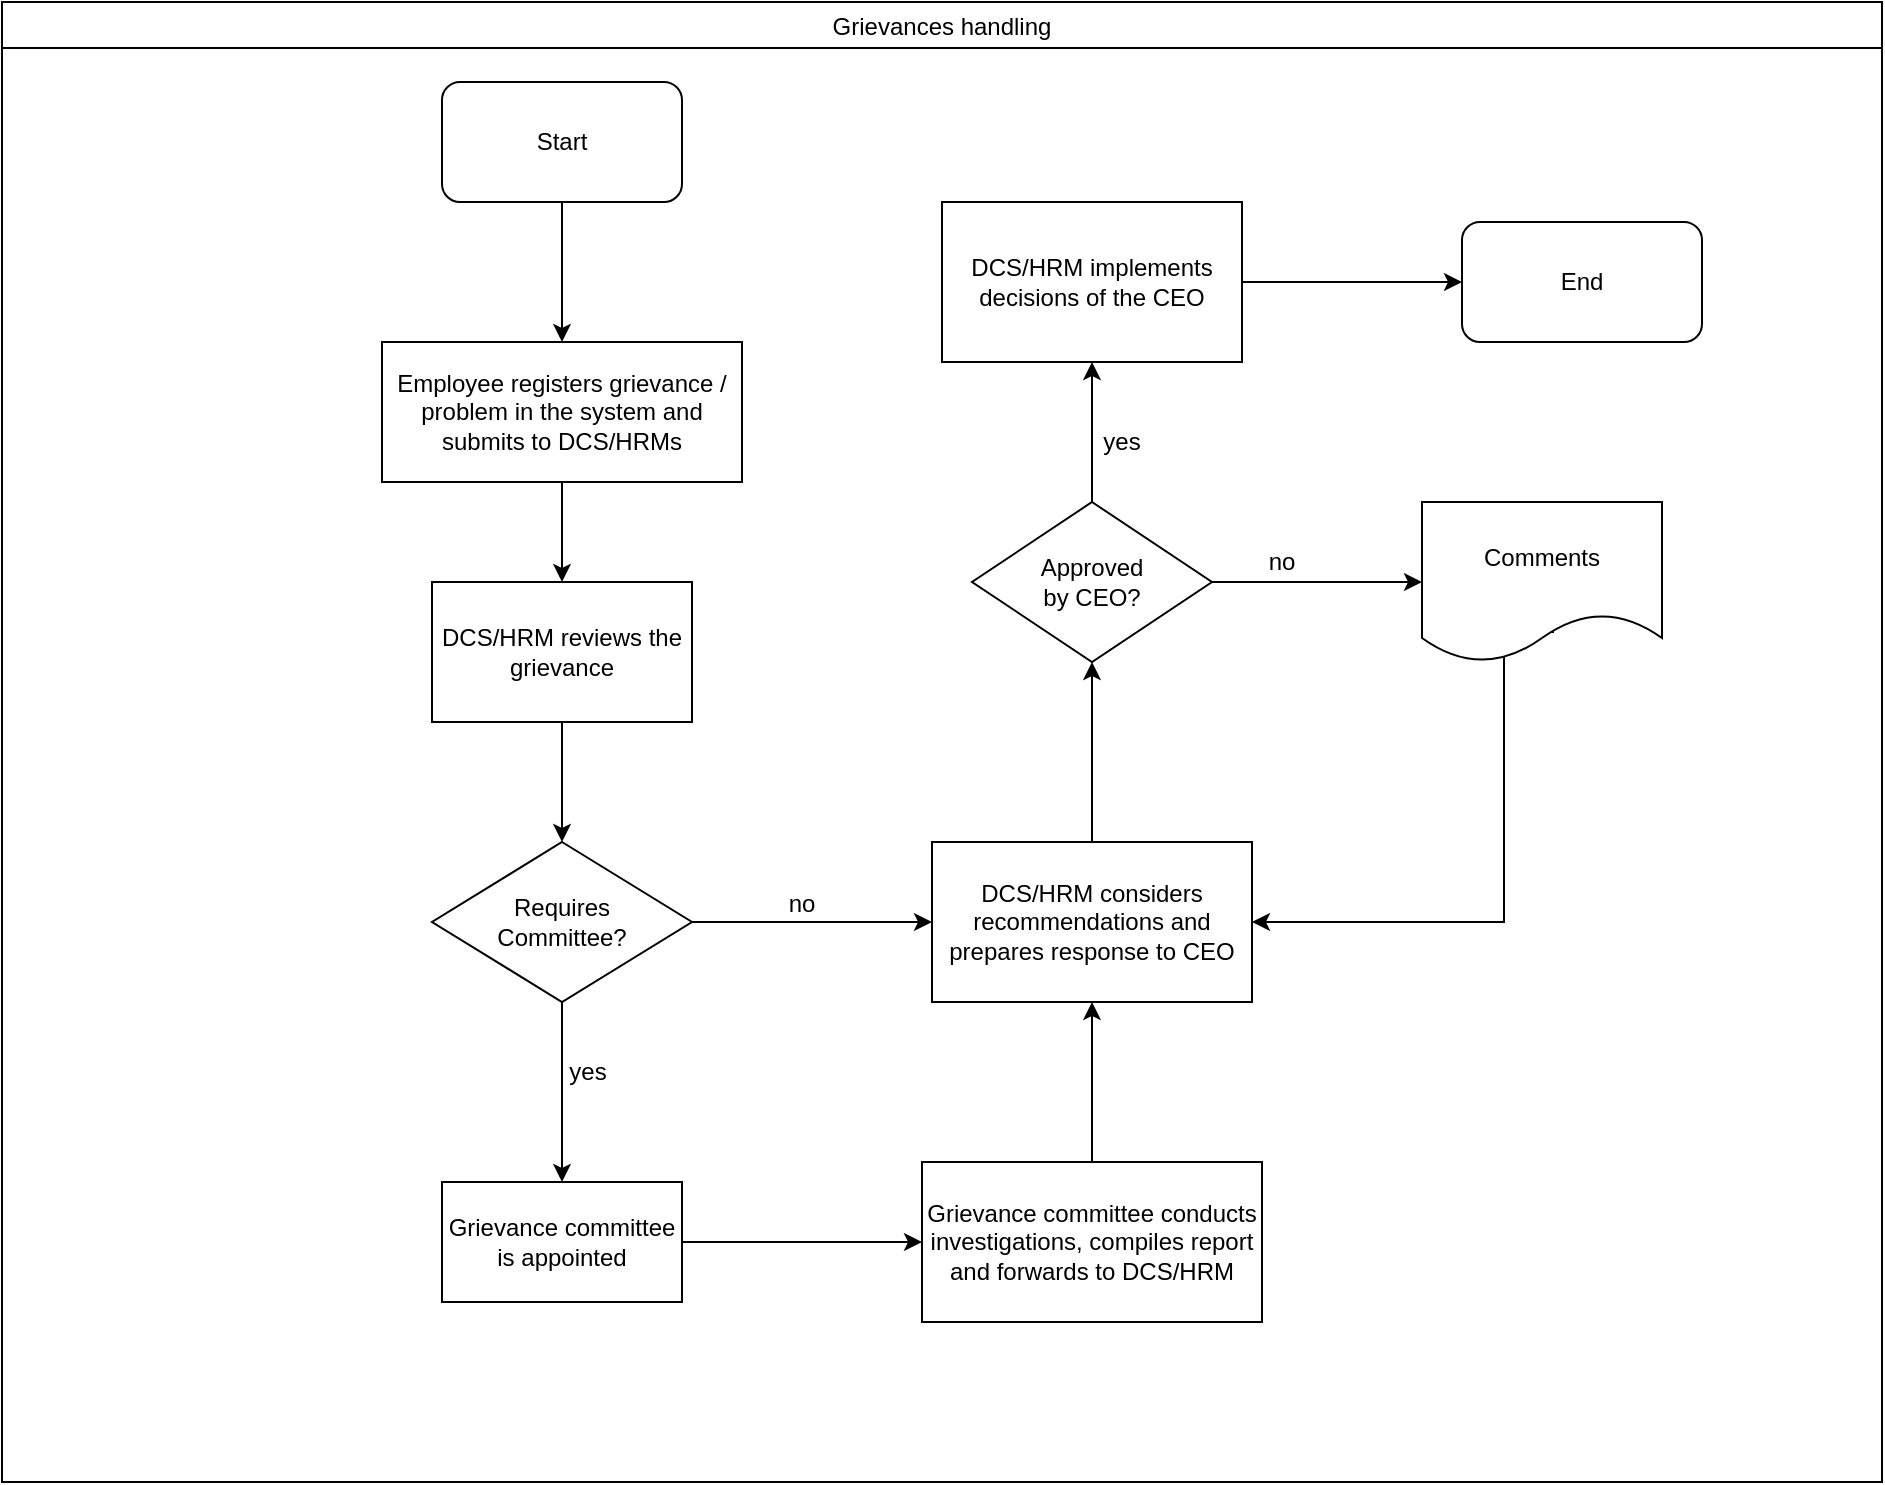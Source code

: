 <mxfile version="14.9.3" type="github">
  <diagram id="RBxbnGtT7s4qhol64Fa-" name="Page-1">
    <mxGraphModel dx="1038" dy="508" grid="1" gridSize="10" guides="1" tooltips="1" connect="1" arrows="1" fold="1" page="1" pageScale="1" pageWidth="1169" pageHeight="827" math="0" shadow="0">
      <root>
        <mxCell id="0" />
        <mxCell id="1" parent="0" />
        <mxCell id="Du5uzGh4PVikDXq3MupA-1" value="Grievances handling" style="swimlane;fontStyle=0" vertex="1" parent="1">
          <mxGeometry x="10" y="10" width="940" height="740" as="geometry" />
        </mxCell>
        <mxCell id="Du5uzGh4PVikDXq3MupA-2" value="Start" style="rounded=1;whiteSpace=wrap;html=1;" vertex="1" parent="Du5uzGh4PVikDXq3MupA-1">
          <mxGeometry x="220" y="40" width="120" height="60" as="geometry" />
        </mxCell>
        <mxCell id="Du5uzGh4PVikDXq3MupA-7" value="" style="edgeStyle=orthogonalEdgeStyle;rounded=0;orthogonalLoop=1;jettySize=auto;html=1;" edge="1" parent="Du5uzGh4PVikDXq3MupA-1" source="Du5uzGh4PVikDXq3MupA-5" target="Du5uzGh4PVikDXq3MupA-6">
          <mxGeometry relative="1" as="geometry" />
        </mxCell>
        <mxCell id="Du5uzGh4PVikDXq3MupA-5" value="&lt;span lang=&quot;EN-GB&quot;&gt;Employee registers grievance / problem in the system and submits to DCS/HRMs&lt;/span&gt;" style="rounded=0;whiteSpace=wrap;html=1;" vertex="1" parent="Du5uzGh4PVikDXq3MupA-1">
          <mxGeometry x="190" y="170" width="180" height="70" as="geometry" />
        </mxCell>
        <mxCell id="Du5uzGh4PVikDXq3MupA-4" value="" style="edgeStyle=orthogonalEdgeStyle;rounded=0;orthogonalLoop=1;jettySize=auto;html=1;" edge="1" parent="Du5uzGh4PVikDXq3MupA-1" source="Du5uzGh4PVikDXq3MupA-2" target="Du5uzGh4PVikDXq3MupA-5">
          <mxGeometry relative="1" as="geometry">
            <mxPoint x="280" y="180" as="targetPoint" />
          </mxGeometry>
        </mxCell>
        <mxCell id="Du5uzGh4PVikDXq3MupA-9" value="" style="edgeStyle=orthogonalEdgeStyle;rounded=0;orthogonalLoop=1;jettySize=auto;html=1;" edge="1" parent="Du5uzGh4PVikDXq3MupA-1" source="Du5uzGh4PVikDXq3MupA-6" target="Du5uzGh4PVikDXq3MupA-8">
          <mxGeometry relative="1" as="geometry" />
        </mxCell>
        <mxCell id="Du5uzGh4PVikDXq3MupA-6" value="&lt;span lang=&quot;EN-GB&quot;&gt;DCS/HRM reviews the grievance &lt;br&gt;&lt;/span&gt;" style="whiteSpace=wrap;html=1;rounded=0;" vertex="1" parent="Du5uzGh4PVikDXq3MupA-1">
          <mxGeometry x="215" y="290" width="130" height="70" as="geometry" />
        </mxCell>
        <mxCell id="Du5uzGh4PVikDXq3MupA-11" value="" style="edgeStyle=orthogonalEdgeStyle;rounded=0;orthogonalLoop=1;jettySize=auto;html=1;" edge="1" parent="Du5uzGh4PVikDXq3MupA-1" source="Du5uzGh4PVikDXq3MupA-8" target="Du5uzGh4PVikDXq3MupA-10">
          <mxGeometry relative="1" as="geometry" />
        </mxCell>
        <mxCell id="Du5uzGh4PVikDXq3MupA-31" value="" style="edgeStyle=orthogonalEdgeStyle;rounded=0;orthogonalLoop=1;jettySize=auto;html=1;" edge="1" parent="Du5uzGh4PVikDXq3MupA-1" source="Du5uzGh4PVikDXq3MupA-8" target="Du5uzGh4PVikDXq3MupA-16">
          <mxGeometry relative="1" as="geometry" />
        </mxCell>
        <mxCell id="Du5uzGh4PVikDXq3MupA-8" value="&lt;div&gt;Requires&lt;/div&gt;&lt;div&gt;Committee?&lt;br&gt;&lt;/div&gt;" style="rhombus;whiteSpace=wrap;html=1;rounded=0;" vertex="1" parent="Du5uzGh4PVikDXq3MupA-1">
          <mxGeometry x="215" y="420" width="130" height="80" as="geometry" />
        </mxCell>
        <mxCell id="Du5uzGh4PVikDXq3MupA-15" value="" style="edgeStyle=orthogonalEdgeStyle;rounded=0;orthogonalLoop=1;jettySize=auto;html=1;" edge="1" parent="Du5uzGh4PVikDXq3MupA-1" source="Du5uzGh4PVikDXq3MupA-10" target="Du5uzGh4PVikDXq3MupA-14">
          <mxGeometry relative="1" as="geometry" />
        </mxCell>
        <mxCell id="Du5uzGh4PVikDXq3MupA-10" value="Grievance committee is appointed" style="whiteSpace=wrap;html=1;rounded=0;" vertex="1" parent="Du5uzGh4PVikDXq3MupA-1">
          <mxGeometry x="220" y="590" width="120" height="60" as="geometry" />
        </mxCell>
        <mxCell id="Du5uzGh4PVikDXq3MupA-12" value="yes" style="text;html=1;strokeColor=none;fillColor=none;align=center;verticalAlign=middle;whiteSpace=wrap;rounded=0;" vertex="1" parent="Du5uzGh4PVikDXq3MupA-1">
          <mxGeometry x="273" y="525" width="40" height="20" as="geometry" />
        </mxCell>
        <mxCell id="Du5uzGh4PVikDXq3MupA-17" value="" style="edgeStyle=orthogonalEdgeStyle;rounded=0;orthogonalLoop=1;jettySize=auto;html=1;" edge="1" parent="Du5uzGh4PVikDXq3MupA-1" source="Du5uzGh4PVikDXq3MupA-14" target="Du5uzGh4PVikDXq3MupA-16">
          <mxGeometry relative="1" as="geometry" />
        </mxCell>
        <mxCell id="Du5uzGh4PVikDXq3MupA-14" value="&lt;span lang=&quot;EN-GB&quot;&gt;Grievance committee conducts investigations, compiles report and forwards to DCS/HRM&lt;/span&gt;" style="rounded=0;whiteSpace=wrap;html=1;" vertex="1" parent="Du5uzGh4PVikDXq3MupA-1">
          <mxGeometry x="460" y="580" width="170" height="80" as="geometry" />
        </mxCell>
        <mxCell id="Du5uzGh4PVikDXq3MupA-19" value="" style="edgeStyle=orthogonalEdgeStyle;rounded=0;orthogonalLoop=1;jettySize=auto;html=1;" edge="1" parent="Du5uzGh4PVikDXq3MupA-1" source="Du5uzGh4PVikDXq3MupA-16" target="Du5uzGh4PVikDXq3MupA-18">
          <mxGeometry relative="1" as="geometry" />
        </mxCell>
        <mxCell id="Du5uzGh4PVikDXq3MupA-16" value="&lt;span lang=&quot;EN-GB&quot;&gt;DCS/HRM considers recommendations and prepares response to CEO&lt;/span&gt;" style="whiteSpace=wrap;html=1;rounded=0;" vertex="1" parent="Du5uzGh4PVikDXq3MupA-1">
          <mxGeometry x="465" y="420" width="160" height="80" as="geometry" />
        </mxCell>
        <mxCell id="Du5uzGh4PVikDXq3MupA-21" value="" style="edgeStyle=orthogonalEdgeStyle;rounded=0;orthogonalLoop=1;jettySize=auto;html=1;" edge="1" parent="Du5uzGh4PVikDXq3MupA-1" source="Du5uzGh4PVikDXq3MupA-18" target="Du5uzGh4PVikDXq3MupA-20">
          <mxGeometry relative="1" as="geometry" />
        </mxCell>
        <mxCell id="Du5uzGh4PVikDXq3MupA-26" value="" style="edgeStyle=orthogonalEdgeStyle;rounded=0;orthogonalLoop=1;jettySize=auto;html=1;" edge="1" parent="Du5uzGh4PVikDXq3MupA-1" source="Du5uzGh4PVikDXq3MupA-18" target="Du5uzGh4PVikDXq3MupA-25">
          <mxGeometry relative="1" as="geometry" />
        </mxCell>
        <mxCell id="Du5uzGh4PVikDXq3MupA-18" value="&lt;div&gt;Approved &lt;br&gt;&lt;/div&gt;&lt;div&gt;by CEO?&lt;/div&gt;" style="rhombus;whiteSpace=wrap;html=1;rounded=0;" vertex="1" parent="Du5uzGh4PVikDXq3MupA-1">
          <mxGeometry x="485" y="250" width="120" height="80" as="geometry" />
        </mxCell>
        <mxCell id="Du5uzGh4PVikDXq3MupA-23" value="" style="edgeStyle=orthogonalEdgeStyle;rounded=0;orthogonalLoop=1;jettySize=auto;html=1;entryX=1;entryY=0.5;entryDx=0;entryDy=0;exitX=0.55;exitY=0.813;exitDx=0;exitDy=0;exitPerimeter=0;" edge="1" parent="Du5uzGh4PVikDXq3MupA-1" source="Du5uzGh4PVikDXq3MupA-20" target="Du5uzGh4PVikDXq3MupA-16">
          <mxGeometry relative="1" as="geometry">
            <mxPoint x="745" y="420" as="targetPoint" />
            <Array as="points">
              <mxPoint x="751" y="460" />
            </Array>
          </mxGeometry>
        </mxCell>
        <mxCell id="Du5uzGh4PVikDXq3MupA-20" value="Comments" style="shape=document;whiteSpace=wrap;html=1;boundedLbl=1;rounded=0;" vertex="1" parent="Du5uzGh4PVikDXq3MupA-1">
          <mxGeometry x="710" y="250" width="120" height="80" as="geometry" />
        </mxCell>
        <mxCell id="Du5uzGh4PVikDXq3MupA-24" value="no" style="text;html=1;strokeColor=none;fillColor=none;align=center;verticalAlign=middle;whiteSpace=wrap;rounded=0;" vertex="1" parent="Du5uzGh4PVikDXq3MupA-1">
          <mxGeometry x="620" y="270" width="40" height="20" as="geometry" />
        </mxCell>
        <mxCell id="Du5uzGh4PVikDXq3MupA-25" value="&lt;span lang=&quot;EN-GB&quot;&gt;DCS/HRM implements decisions of the CEO &lt;/span&gt;" style="whiteSpace=wrap;html=1;rounded=0;" vertex="1" parent="Du5uzGh4PVikDXq3MupA-1">
          <mxGeometry x="470" y="100" width="150" height="80" as="geometry" />
        </mxCell>
        <mxCell id="Du5uzGh4PVikDXq3MupA-29" value="End" style="rounded=1;whiteSpace=wrap;html=1;" vertex="1" parent="Du5uzGh4PVikDXq3MupA-1">
          <mxGeometry x="730" y="110" width="120" height="60" as="geometry" />
        </mxCell>
        <mxCell id="Du5uzGh4PVikDXq3MupA-28" value="" style="edgeStyle=orthogonalEdgeStyle;rounded=0;orthogonalLoop=1;jettySize=auto;html=1;entryX=0;entryY=0.5;entryDx=0;entryDy=0;" edge="1" parent="Du5uzGh4PVikDXq3MupA-1" source="Du5uzGh4PVikDXq3MupA-25" target="Du5uzGh4PVikDXq3MupA-29">
          <mxGeometry relative="1" as="geometry">
            <mxPoint x="715" y="140" as="targetPoint" />
          </mxGeometry>
        </mxCell>
        <mxCell id="Du5uzGh4PVikDXq3MupA-33" value="yes" style="text;html=1;strokeColor=none;fillColor=none;align=center;verticalAlign=middle;whiteSpace=wrap;rounded=0;" vertex="1" parent="Du5uzGh4PVikDXq3MupA-1">
          <mxGeometry x="540" y="210" width="40" height="20" as="geometry" />
        </mxCell>
        <mxCell id="Du5uzGh4PVikDXq3MupA-32" value="no" style="text;html=1;strokeColor=none;fillColor=none;align=center;verticalAlign=middle;whiteSpace=wrap;rounded=0;" vertex="1" parent="1">
          <mxGeometry x="390" y="451" width="40" height="20" as="geometry" />
        </mxCell>
      </root>
    </mxGraphModel>
  </diagram>
</mxfile>
